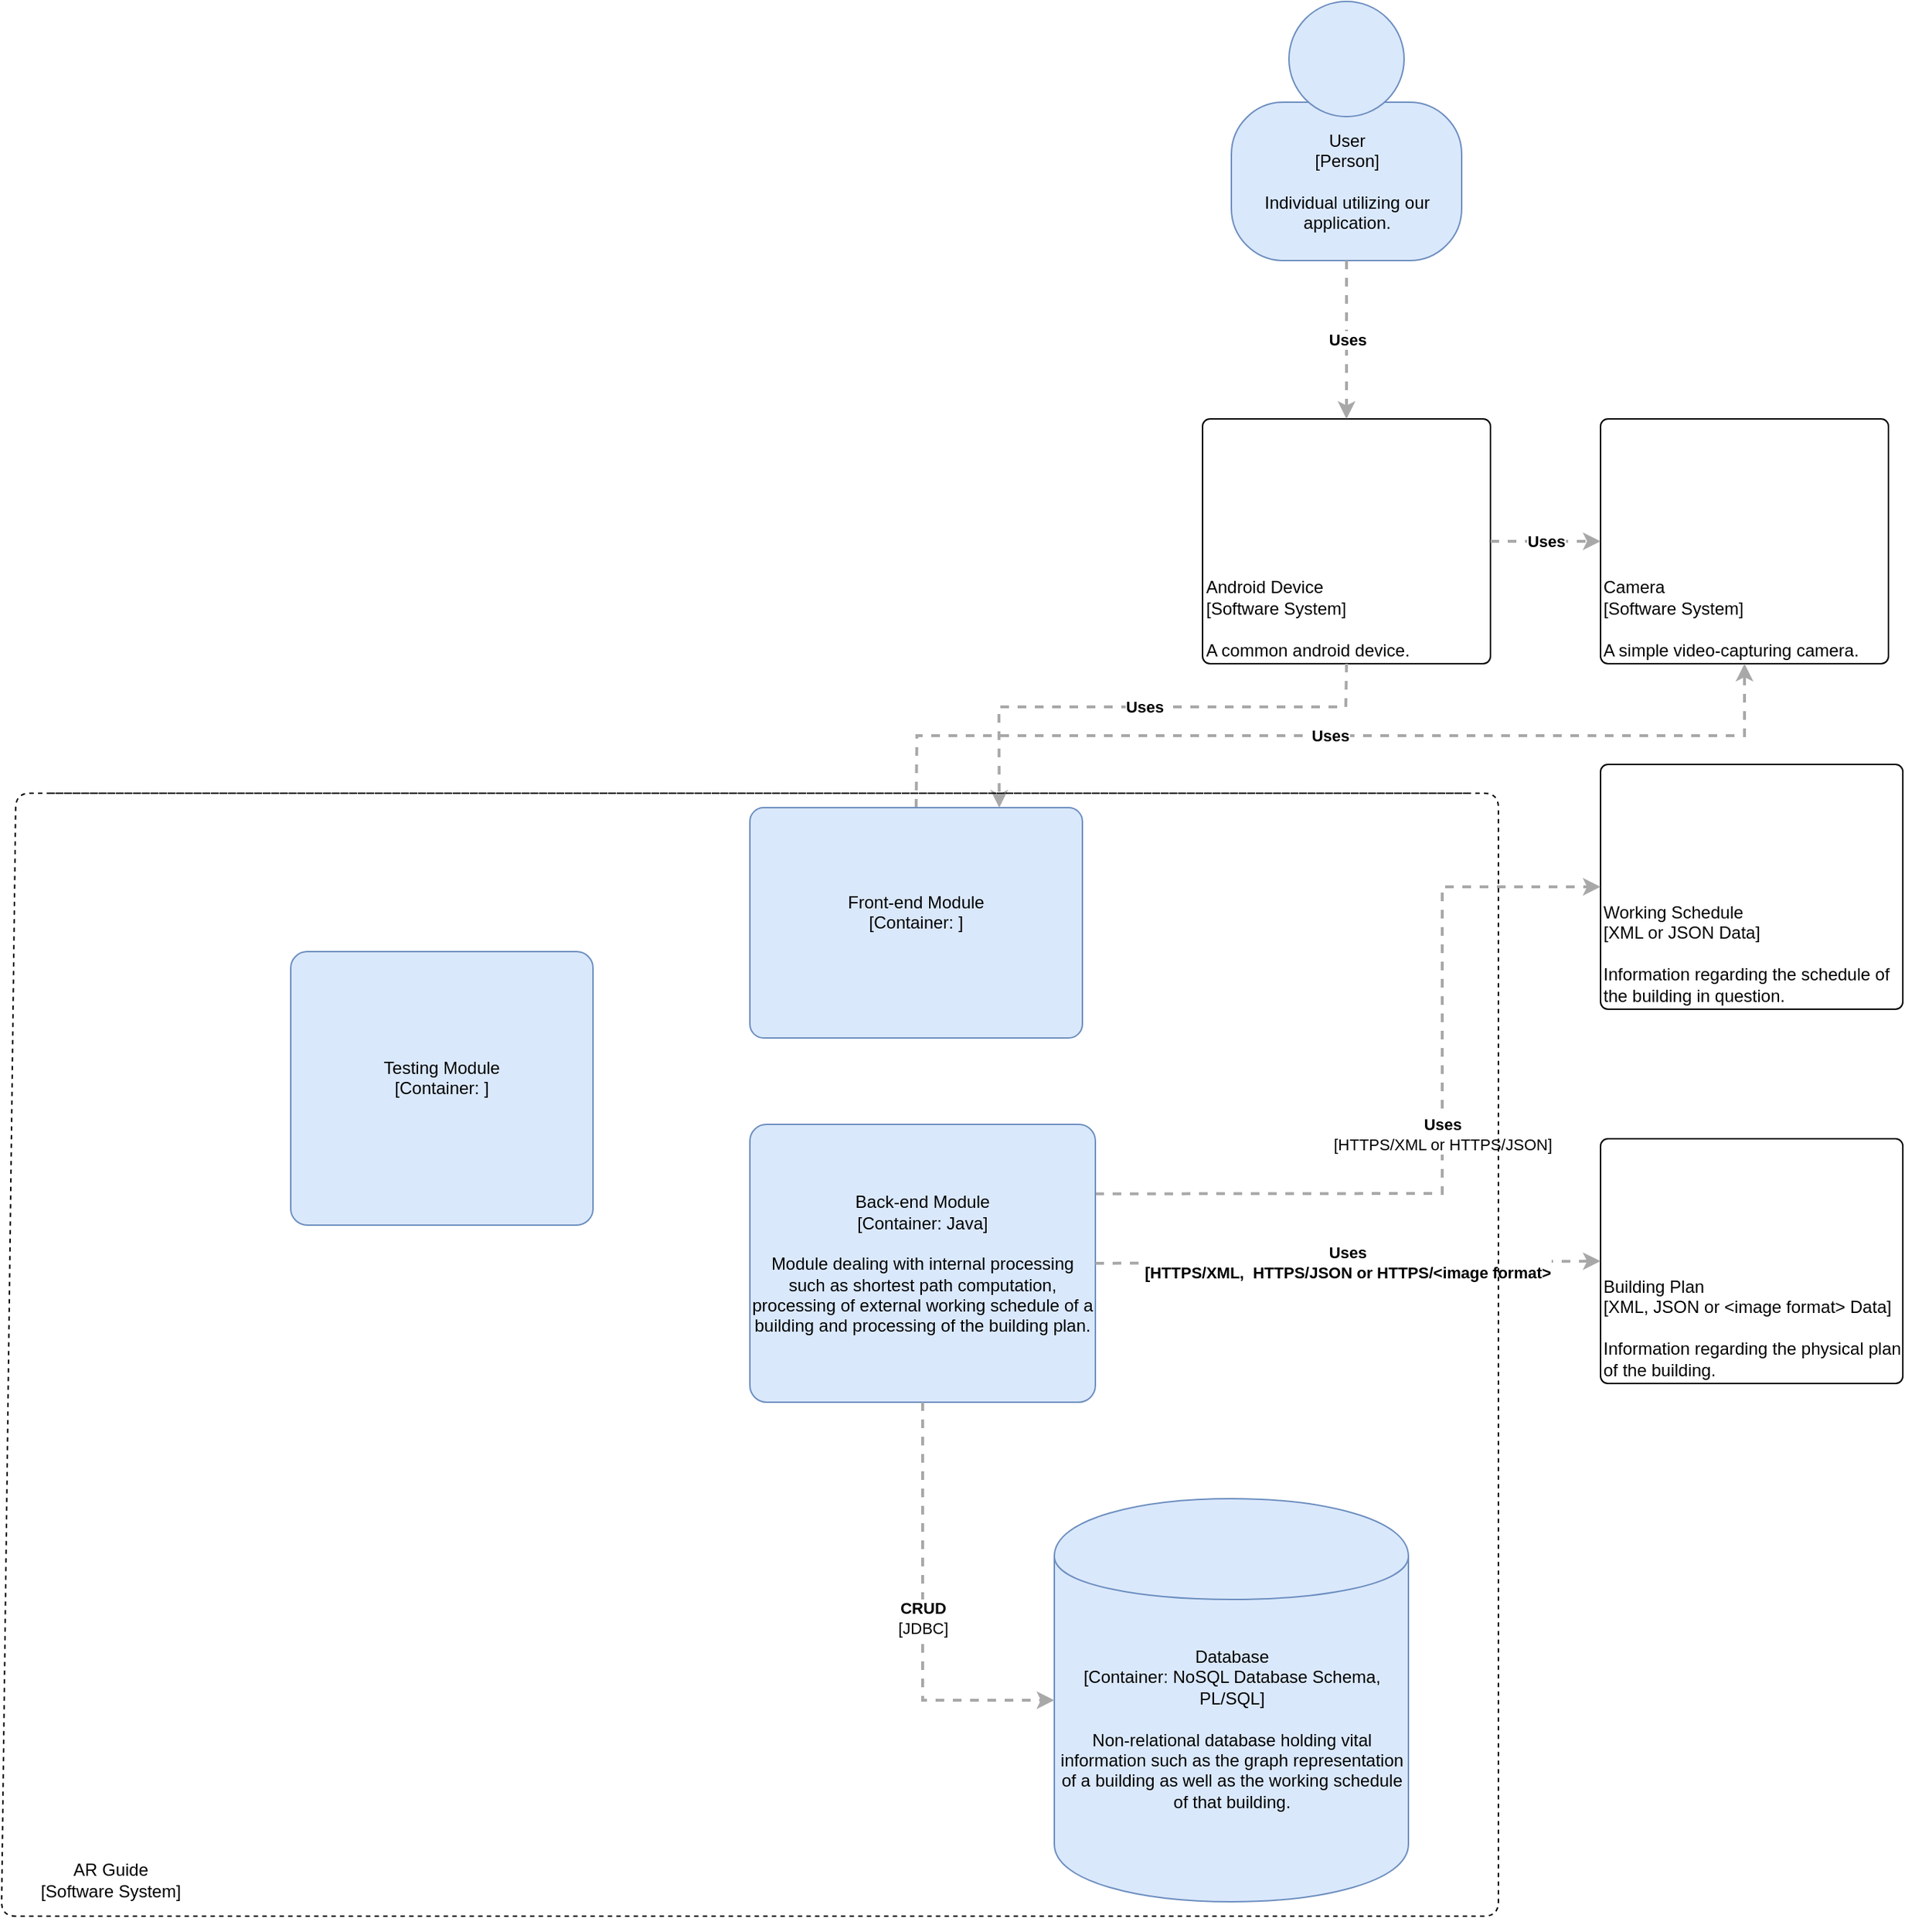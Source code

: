 <mxfile version="10.5.5" type="device"><diagram id="w2N6_WGZgopyTzqFIEo4" name="Page-1"><mxGraphModel dx="2159" dy="1646" grid="1" gridSize="10" guides="1" tooltips="1" connect="1" arrows="1" fold="1" page="1" pageScale="1" pageWidth="827" pageHeight="1169" math="0" shadow="0"><root><mxCell id="0"/><mxCell id="1" parent="0"/><mxCell id="-wqQVlkJWpsULmvmZE7s-1" value="" style="group;rounded=0;labelBackgroundColor=none;fillColor=none;fontColor=#000000;align=center;html=1;" vertex="1" connectable="0" parent="1"><mxGeometry x="333.5" y="10" width="160" height="180" as="geometry"/><C4Person as="c4"/></mxCell><object label="User&lt;div&gt;[Person]&lt;/div&gt;&lt;div&gt;&lt;br&gt;&lt;/div&gt;&lt;div&gt;Individual utilizing our application." placeholders="1" c4Name="User" c4Type="body" c4Description="Individual utilizing our application." id="-wqQVlkJWpsULmvmZE7s-2"><mxCell style="rounded=1;whiteSpace=wrap;html=1;labelBackgroundColor=none;fillColor=#dae8fc;fontColor=#000000;align=center;arcSize=33;strokeColor=#6c8ebf;" vertex="1" parent="-wqQVlkJWpsULmvmZE7s-1"><mxGeometry y="70" width="160" height="110" as="geometry"/><C4Person as="c4"/></mxCell></object><mxCell id="-wqQVlkJWpsULmvmZE7s-3" value="" style="ellipse;whiteSpace=wrap;html=1;aspect=fixed;rounded=0;labelBackgroundColor=none;fillColor=#dae8fc;fontSize=12;fontColor=#000000;align=center;strokeColor=#6c8ebf;" vertex="1" parent="-wqQVlkJWpsULmvmZE7s-1"><mxGeometry x="40" width="80" height="80" as="geometry"/><C4Person as="c4"/></mxCell><object label="&lt;div style=&quot;text-align: left&quot;&gt;Android Device&lt;br&gt;[Software System]&lt;br&gt;&lt;br&gt;A common android device.&lt;/div&gt;" placeholders="1" c4Name="Android Device&#10;[Software System]&#10;&#10;A common android device." c4Type="ExecutionEnvironment" c4Application="" id="-wqQVlkJWpsULmvmZE7s-4"><mxCell style="rounded=1;whiteSpace=wrap;html=1;labelBackgroundColor=none;fillColor=#ffffff;fontColor=#000000;align=left;arcSize=3;strokeColor=#000000;verticalAlign=bottom;" vertex="1" parent="1"><mxGeometry x="313.5" y="300" width="200" height="170" as="geometry"/><C4ExecutionEnvironment as="c4"/></mxCell></object><object label="&lt;div style=&quot;text-align: left&quot;&gt;&lt;div style=&quot;text-align: center&quot;&gt;&lt;b&gt;Uses&lt;/b&gt;&lt;/div&gt;&lt;/div&gt;" c4Type="Relationship" c4Description="Beschreibung" c4Technology="technology" id="-wqQVlkJWpsULmvmZE7s-5"><mxCell style="edgeStyle=none;rounded=0;html=1;entryX=0.5;entryY=0;jettySize=auto;orthogonalLoop=1;strokeColor=#A8A8A8;strokeWidth=2;fontColor=#000000;jumpStyle=none;dashed=1;exitX=0.5;exitY=1;exitDx=0;exitDy=0;entryDx=0;entryDy=0;" edge="1" parent="1" source="-wqQVlkJWpsULmvmZE7s-2" target="-wqQVlkJWpsULmvmZE7s-4"><mxGeometry width="160" relative="1" as="geometry"><mxPoint x="210" y="580" as="sourcePoint"/><mxPoint x="370" y="580" as="targetPoint"/></mxGeometry><C4Relationship as="c4"/></mxCell></object><object label="&lt;div style=&quot;text-align: left&quot;&gt;Camera&lt;br&gt;[Software System]&lt;br&gt;&lt;br&gt;A simple video-capturing camera.&lt;/div&gt;" placeholders="1" c4Name="Camera&#10;[Software System]&#10;&#10;A simple video-capturing camera." c4Type="ExecutionEnvironment" c4Application="" id="-wqQVlkJWpsULmvmZE7s-6"><mxCell style="rounded=1;whiteSpace=wrap;html=1;labelBackgroundColor=none;fillColor=#ffffff;fontColor=#000000;align=left;arcSize=3;strokeColor=#000000;verticalAlign=bottom;" vertex="1" parent="1"><mxGeometry x="590" y="300" width="200" height="170" as="geometry"/><C4ExecutionEnvironment as="c4"/></mxCell></object><object label="&lt;div style=&quot;text-align: left&quot;&gt;&lt;div style=&quot;text-align: center&quot;&gt;&lt;b&gt;Uses&lt;/b&gt;&lt;/div&gt;&lt;/div&gt;" c4Type="Relationship" c4Description="Beschreibung" c4Technology="technology" id="-wqQVlkJWpsULmvmZE7s-7"><mxCell style="edgeStyle=none;rounded=0;html=1;entryX=0;entryY=0.5;jettySize=auto;orthogonalLoop=1;strokeColor=#A8A8A8;strokeWidth=2;fontColor=#000000;jumpStyle=none;dashed=1;exitX=1;exitY=0.5;exitDx=0;exitDy=0;entryDx=0;entryDy=0;" edge="1" parent="1" source="-wqQVlkJWpsULmvmZE7s-4" target="-wqQVlkJWpsULmvmZE7s-6"><mxGeometry width="160" relative="1" as="geometry"><mxPoint x="520" y="560" as="sourcePoint"/><mxPoint x="680" y="560" as="targetPoint"/></mxGeometry><C4Relationship as="c4"/></mxCell></object><object label="&lt;div style=&quot;text-align: left&quot;&gt;&lt;div style=&quot;text-align: center&quot;&gt;&lt;b&gt;Uses&lt;/b&gt;&lt;/div&gt;&lt;/div&gt;" c4Type="Relationship" c4Description="Beschreibung" c4Technology="technology" id="-wqQVlkJWpsULmvmZE7s-9"><mxCell style="edgeStyle=none;rounded=0;html=1;jettySize=auto;orthogonalLoop=1;strokeColor=#A8A8A8;strokeWidth=2;fontColor=#000000;jumpStyle=none;dashed=1;exitX=0.5;exitY=1;exitDx=0;exitDy=0;entryX=0.75;entryY=0;entryDx=0;entryDy=0;" edge="1" parent="1" source="-wqQVlkJWpsULmvmZE7s-4" target="-wqQVlkJWpsULmvmZE7s-15"><mxGeometry width="160" relative="1" as="geometry"><mxPoint x="210" y="630" as="sourcePoint"/><mxPoint x="210" y="430" as="targetPoint"/><Array as="points"><mxPoint x="413" y="500"/><mxPoint x="172" y="500"/></Array></mxGeometry><C4Relationship as="c4"/></mxCell></object><object label="&lt;div style=&quot;text-align: left&quot;&gt;Working Schedule&lt;br&gt;[XML or JSON Data]&lt;br&gt;&lt;br&gt;Information regarding the schedule of the building in question.&lt;/div&gt;" placeholders="1" c4Name="Working Schedule&#10;[XML Data]&#10;&#10;Information regarding the schedule of the building in question." c4Type="ExecutionEnvironment" c4Application="applicationAndVersion" id="-wqQVlkJWpsULmvmZE7s-10"><mxCell style="rounded=1;whiteSpace=wrap;html=1;labelBackgroundColor=none;fillColor=#ffffff;fontColor=#000000;align=left;arcSize=3;strokeColor=#000000;verticalAlign=bottom;" vertex="1" parent="1"><mxGeometry x="590" y="540" width="210" height="170" as="geometry"/><C4ExecutionEnvironment as="c4"/></mxCell></object><object label="&lt;div style=&quot;text-align: left&quot;&gt;Building Plan&lt;br&gt;[XML, JSON or &amp;lt;image format&amp;gt; Data]&lt;br&gt;&lt;br&gt;Information regarding the physical plan of the building.&lt;/div&gt;" placeholders="1" c4Name="Building Plan&#10;[]&#10;&#10;Information regarding the physical plan of the building." c4Type="ExecutionEnvironment" c4Application="applicationAndVersion" id="-wqQVlkJWpsULmvmZE7s-11"><mxCell style="rounded=1;whiteSpace=wrap;html=1;labelBackgroundColor=none;fillColor=#ffffff;fontColor=#000000;align=left;arcSize=3;strokeColor=#000000;verticalAlign=bottom;" vertex="1" parent="1"><mxGeometry x="590" y="800" width="210" height="170" as="geometry"/><C4ExecutionEnvironment as="c4"/></mxCell></object><object label="&lt;div style=&quot;text-align: left&quot;&gt;&lt;div style=&quot;text-align: center&quot;&gt;&lt;b&gt;Uses&lt;/b&gt;&lt;/div&gt;&lt;div style=&quot;text-align: center&quot;&gt;[HTTPS/XML or HTTPS/JSON]&lt;/div&gt;&lt;/div&gt;" c4Type="Relationship" c4Description="Beschreibung" c4Technology="technology" id="-wqQVlkJWpsULmvmZE7s-12"><mxCell style="edgeStyle=none;rounded=0;html=1;entryX=0;entryY=0.5;jettySize=auto;orthogonalLoop=1;strokeColor=#A8A8A8;strokeWidth=2;fontColor=#000000;jumpStyle=none;dashed=1;exitX=1;exitY=0.25;exitDx=0;exitDy=0;entryDx=0;entryDy=0;" edge="1" parent="1" source="-wqQVlkJWpsULmvmZE7s-16" target="-wqQVlkJWpsULmvmZE7s-10"><mxGeometry width="160" relative="1" as="geometry"><mxPoint x="300.429" y="625.429" as="sourcePoint"/><mxPoint x="560" y="780" as="targetPoint"/><Array as="points"><mxPoint x="480" y="838"/><mxPoint x="480" y="625"/></Array></mxGeometry><C4Relationship as="c4"/></mxCell></object><object label="&lt;div style=&quot;text-align: left&quot;&gt;&lt;div style=&quot;text-align: center&quot;&gt;&lt;b&gt;Uses&lt;/b&gt;&lt;/div&gt;&lt;/div&gt;" c4Type="Relationship" c4Description="Beschreibung" c4Technology="technology" id="-wqQVlkJWpsULmvmZE7s-14"><mxCell style="edgeStyle=none;rounded=0;html=1;entryX=0.5;entryY=1;jettySize=auto;orthogonalLoop=1;strokeColor=#A8A8A8;strokeWidth=2;fontColor=#000000;jumpStyle=none;dashed=1;exitX=0.5;exitY=0;exitDx=0;exitDy=0;entryDx=0;entryDy=0;" edge="1" parent="1" source="-wqQVlkJWpsULmvmZE7s-15" target="-wqQVlkJWpsULmvmZE7s-6"><mxGeometry width="160" relative="1" as="geometry"><mxPoint x="254.714" y="549.714" as="sourcePoint"/><mxPoint x="560" y="760" as="targetPoint"/><Array as="points"><mxPoint x="115" y="520"/><mxPoint x="690" y="520"/></Array></mxGeometry><C4Relationship as="c4"/></mxCell></object><object label="&lt;span&gt;Front-end Module&lt;/span&gt;&lt;div&gt;[Container:&amp;nbsp;&lt;span&gt;&lt;/span&gt;&lt;span&gt;]&lt;/span&gt;&lt;/div&gt;&lt;div&gt;&lt;br&gt;&lt;/div&gt;&lt;div&gt;&lt;/div&gt;" placeholders="1" c4Name="Front-end Module" c4Type="Container" c4Technology="" c4Description="" id="-wqQVlkJWpsULmvmZE7s-15"><mxCell style="rounded=1;whiteSpace=wrap;html=1;labelBackgroundColor=none;fillColor=#dae8fc;fontColor=#000000;align=center;arcSize=6;strokeColor=#6c8ebf;" vertex="1" parent="1"><mxGeometry x="-1" y="570" width="231" height="160" as="geometry"/><C4Container as="c4"/></mxCell></object><object label="&lt;span&gt;Back-end Module&lt;/span&gt;&lt;div&gt;[Container:&amp;nbsp;&lt;span&gt;Java&lt;/span&gt;&lt;span&gt;]&lt;/span&gt;&lt;/div&gt;&lt;div&gt;&lt;br&gt;&lt;/div&gt;&lt;div&gt;Module dealing with internal processing such as shortest path computation, processing of external working schedule of a building and processing of the building plan.&lt;/div&gt;" placeholders="1" c4Name="Back-end Module" c4Type="Container" c4Technology="Java" c4Description="Module dealing with internal processing such as shortest path computation, processing of external working schedule of a building and processing of the building plan." id="-wqQVlkJWpsULmvmZE7s-16"><mxCell style="rounded=1;whiteSpace=wrap;html=1;labelBackgroundColor=none;fillColor=#dae8fc;fontColor=#000000;align=center;arcSize=6;strokeColor=#6c8ebf;" vertex="1" parent="1"><mxGeometry x="-1" y="790" width="240" height="193" as="geometry"/><C4Container as="c4"/></mxCell></object><object label="&lt;span&gt;Testing Module&lt;/span&gt;&lt;div&gt;[Container:&amp;nbsp;&lt;span&gt;&lt;/span&gt;&lt;span&gt;]&lt;/span&gt;&lt;/div&gt;&lt;div&gt;&lt;br&gt;&lt;/div&gt;&lt;div&gt;&lt;/div&gt;" placeholders="1" c4Name="Testing Module" c4Type="Container" c4Technology="" c4Description="" id="-wqQVlkJWpsULmvmZE7s-18"><mxCell style="rounded=1;whiteSpace=wrap;html=1;labelBackgroundColor=none;fillColor=#dae8fc;fontColor=#000000;align=center;arcSize=6;strokeColor=#6c8ebf;" vertex="1" parent="1"><mxGeometry x="-320" y="670" width="210" height="190" as="geometry"/><C4Container as="c4"/></mxCell></object><object label="&lt;span&gt;Database&lt;/span&gt;&lt;div&gt;[Container:&amp;nbsp;NoSQL Database Schema, PL/SQL]&lt;/div&gt;&lt;div&gt;&lt;br&gt;&lt;/div&gt;&lt;div&gt;Non-relational database holding vital information such as the graph representation of a building as well as the working schedule of that building.&lt;/div&gt;" placeholders="1" c4Type="Database" c4Technology="NoSQL Database Schema" c4Description="Non-relational database holding vital information such as the graph representation of a building as well as the working schedule of that building." id="-wqQVlkJWpsULmvmZE7s-19"><mxCell style="shape=cylinder;whiteSpace=wrap;html=1;boundedLbl=1;rounded=0;labelBackgroundColor=none;fillColor=#dae8fc;fontSize=12;fontColor=#000000;align=center;strokeColor=#6c8ebf;" vertex="1" parent="1"><mxGeometry x="210.5" y="1050" width="246" height="280" as="geometry"/><C4Database as="c4"/></mxCell></object><object label="&lt;div style=&quot;text-align: left&quot;&gt;&lt;div style=&quot;text-align: center&quot;&gt;&lt;b&gt;CRUD&lt;/b&gt;&lt;/div&gt;&lt;div style=&quot;text-align: center&quot;&gt;[JDBC]&lt;/div&gt;&lt;/div&gt;" c4Type="Relationship" c4Description="Beschreibung" c4Technology="technology" id="-wqQVlkJWpsULmvmZE7s-20"><mxCell style="edgeStyle=none;rounded=0;html=1;entryX=0;entryY=0.5;jettySize=auto;orthogonalLoop=1;strokeColor=#A8A8A8;strokeWidth=2;fontColor=#000000;jumpStyle=none;dashed=1;exitX=0.5;exitY=1;exitDx=0;exitDy=0;entryDx=0;entryDy=0;" edge="1" parent="1" source="-wqQVlkJWpsULmvmZE7s-16" target="-wqQVlkJWpsULmvmZE7s-19"><mxGeometry width="160" relative="1" as="geometry"><mxPoint x="130" y="1240" as="sourcePoint"/><mxPoint x="290" y="1240" as="targetPoint"/><Array as="points"><mxPoint x="119" y="1190"/></Array></mxGeometry><C4Relationship as="c4"/></mxCell></object><object label="&lt;div style=&quot;text-align: left&quot;&gt;&lt;div style=&quot;text-align: center&quot;&gt;&lt;div&gt;&lt;b&gt;Uses&lt;/b&gt;&lt;/div&gt;&lt;div&gt;&lt;b&gt;[HTTPS/XML,&amp;nbsp; HTTPS/JSON or HTTPS/&amp;lt;image format&amp;gt;&lt;/b&gt;&lt;/div&gt;&lt;/div&gt;&lt;/div&gt;" c4Type="Relationship" c4Description="Beschreibung" c4Technology="technology" id="-wqQVlkJWpsULmvmZE7s-22"><mxCell style="edgeStyle=none;rounded=0;html=1;entryX=0;entryY=0.5;jettySize=auto;orthogonalLoop=1;strokeColor=#A8A8A8;strokeWidth=2;fontColor=#000000;jumpStyle=none;dashed=1;exitX=1;exitY=0.5;exitDx=0;exitDy=0;entryDx=0;entryDy=0;" edge="1" parent="1" source="-wqQVlkJWpsULmvmZE7s-16" target="-wqQVlkJWpsULmvmZE7s-11"><mxGeometry width="160" relative="1" as="geometry"><mxPoint x="420" y="900" as="sourcePoint"/><mxPoint x="580" y="900" as="targetPoint"/></mxGeometry><C4Relationship as="c4"/></mxCell></object><mxCell id="-wqQVlkJWpsULmvmZE7s-23" value="" style="endArrow=none;dashed=1;html=1;" edge="1" parent="1"><mxGeometry width="50" height="50" relative="1" as="geometry"><mxPoint x="-487" y="560" as="sourcePoint"/><mxPoint x="500" y="560" as="targetPoint"/><Array as="points"><mxPoint x="519" y="560"/><mxPoint x="519" y="1340"/><mxPoint x="-521" y="1340"/><mxPoint x="-511" y="560"/></Array></mxGeometry></mxCell><mxCell id="-wqQVlkJWpsULmvmZE7s-24" value="AR Guide&lt;br&gt;[Software System]&lt;br&gt;" style="text;html=1;strokeColor=none;fillColor=none;align=center;verticalAlign=middle;whiteSpace=wrap;rounded=0;" vertex="1" parent="1"><mxGeometry x="-510" y="1280" width="130" height="70" as="geometry"/></mxCell></root></mxGraphModel></diagram></mxfile>